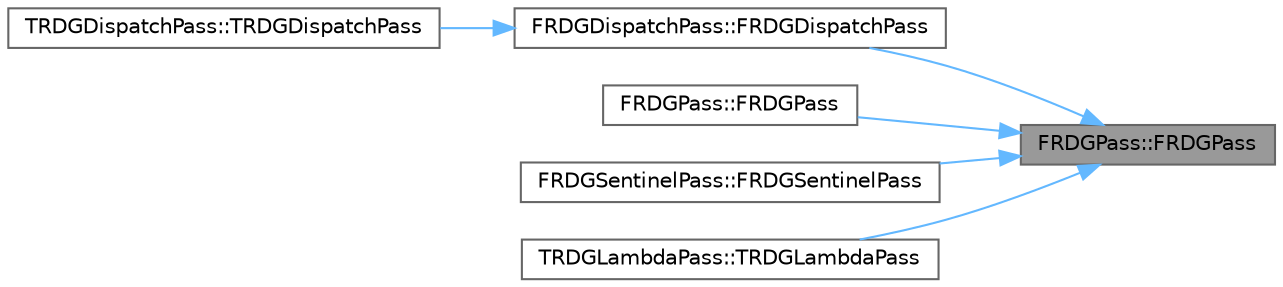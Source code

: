 digraph "FRDGPass::FRDGPass"
{
 // INTERACTIVE_SVG=YES
 // LATEX_PDF_SIZE
  bgcolor="transparent";
  edge [fontname=Helvetica,fontsize=10,labelfontname=Helvetica,labelfontsize=10];
  node [fontname=Helvetica,fontsize=10,shape=box,height=0.2,width=0.4];
  rankdir="RL";
  Node1 [id="Node000001",label="FRDGPass::FRDGPass",height=0.2,width=0.4,color="gray40", fillcolor="grey60", style="filled", fontcolor="black",tooltip=" "];
  Node1 -> Node2 [id="edge1_Node000001_Node000002",dir="back",color="steelblue1",style="solid",tooltip=" "];
  Node2 [id="Node000002",label="FRDGDispatchPass::FRDGDispatchPass",height=0.2,width=0.4,color="grey40", fillcolor="white", style="filled",URL="$d7/d5d/classFRDGDispatchPass.html#a1a5906beaec87153b70ed9eb428d0073",tooltip=" "];
  Node2 -> Node3 [id="edge2_Node000002_Node000003",dir="back",color="steelblue1",style="solid",tooltip=" "];
  Node3 [id="Node000003",label="TRDGDispatchPass::TRDGDispatchPass",height=0.2,width=0.4,color="grey40", fillcolor="white", style="filled",URL="$d2/d8c/classTRDGDispatchPass.html#a7ca86d3ea08dae7882cccf8b87dda41f",tooltip=" "];
  Node1 -> Node4 [id="edge3_Node000001_Node000004",dir="back",color="steelblue1",style="solid",tooltip=" "];
  Node4 [id="Node000004",label="FRDGPass::FRDGPass",height=0.2,width=0.4,color="grey40", fillcolor="white", style="filled",URL="$d2/ddc/classFRDGPass.html#a2eddb2c9c2bc0e1840f45747c3037228",tooltip=" "];
  Node1 -> Node5 [id="edge4_Node000001_Node000005",dir="back",color="steelblue1",style="solid",tooltip=" "];
  Node5 [id="Node000005",label="FRDGSentinelPass::FRDGSentinelPass",height=0.2,width=0.4,color="grey40", fillcolor="white", style="filled",URL="$d4/d62/classFRDGSentinelPass.html#a10ae0489a0e4e226298e6a6fab027bda",tooltip=" "];
  Node1 -> Node6 [id="edge5_Node000001_Node000006",dir="back",color="steelblue1",style="solid",tooltip=" "];
  Node6 [id="Node000006",label="TRDGLambdaPass::TRDGLambdaPass",height=0.2,width=0.4,color="grey40", fillcolor="white", style="filled",URL="$da/d38/classTRDGLambdaPass.html#a9f98a9ac4b10973ec20d0fab466795ea",tooltip=" "];
}

